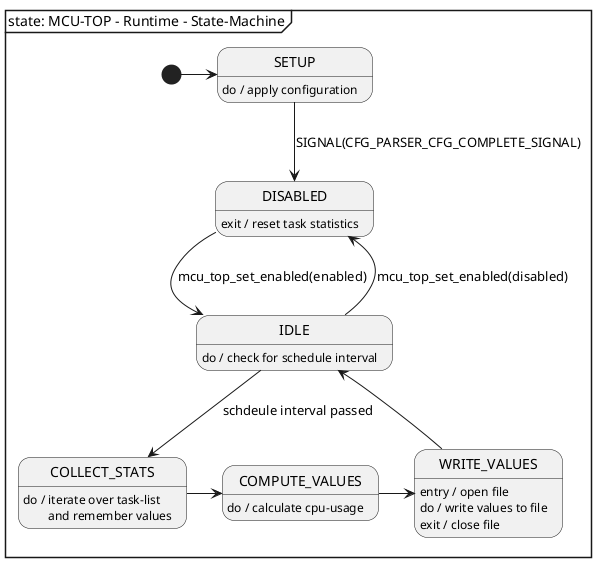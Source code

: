 @startuml mcu_top_runtime_state_machine

'***************************************************************************

skinparam monochrome true
' skinparam linetype ortho

'***************************************************************************

mainframe state: MCU-TOP - Runtime - State-Machine

'***************************************************************************


' receive cfg-value
' wait for end of cfg
' wait for schedule interval
' iterate through task list
' remember statistics
' write statistics to file

[*] -right-> SETUP
SETUP : do / apply configuration

SETUP -down-> DISABLED : SIGNAL(CFG_PARSER_CFG_COMPLETE_SIGNAL)
DISABLED : exit / reset task statistics

DISABLED -down-> IDLE : mcu_top_set_enabled(enabled)
IDLE -down-> DISABLED : mcu_top_set_enabled(disabled)
IDLE : do / check for schedule interval

IDLE -down-> COLLECT_STATS : schdeule interval passed
COLLECT_STATS : do / iterate over task-list \n        and remember values

COLLECT_STATS -right-> COMPUTE_VALUES
COMPUTE_VALUES : do / calculate cpu-usage

COMPUTE_VALUES -right-> WRITE_VALUES
WRITE_VALUES : entry / open file
WRITE_VALUES : do / write values to file
WRITE_VALUES : exit / close file

WRITE_VALUES --> IDLE

'***************************************************************************

@enduml
